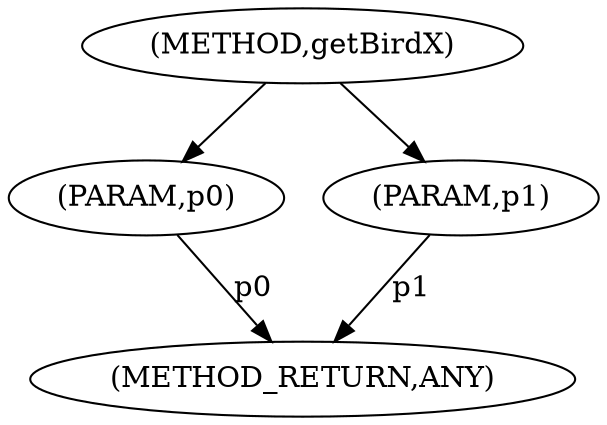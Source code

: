 digraph "getBirdX" {  
"1004" [label = <(METHOD,getBirdX)> ]
"1008" [label = <(METHOD_RETURN,ANY)> ]
"1005" [label = <(PARAM,p0)> ]
"1006" [label = <(PARAM,p1)> ]
  "1005" -> "1008"  [ label = "p0"] 
  "1006" -> "1008"  [ label = "p1"] 
  "1004" -> "1005" 
  "1004" -> "1006" 
}
